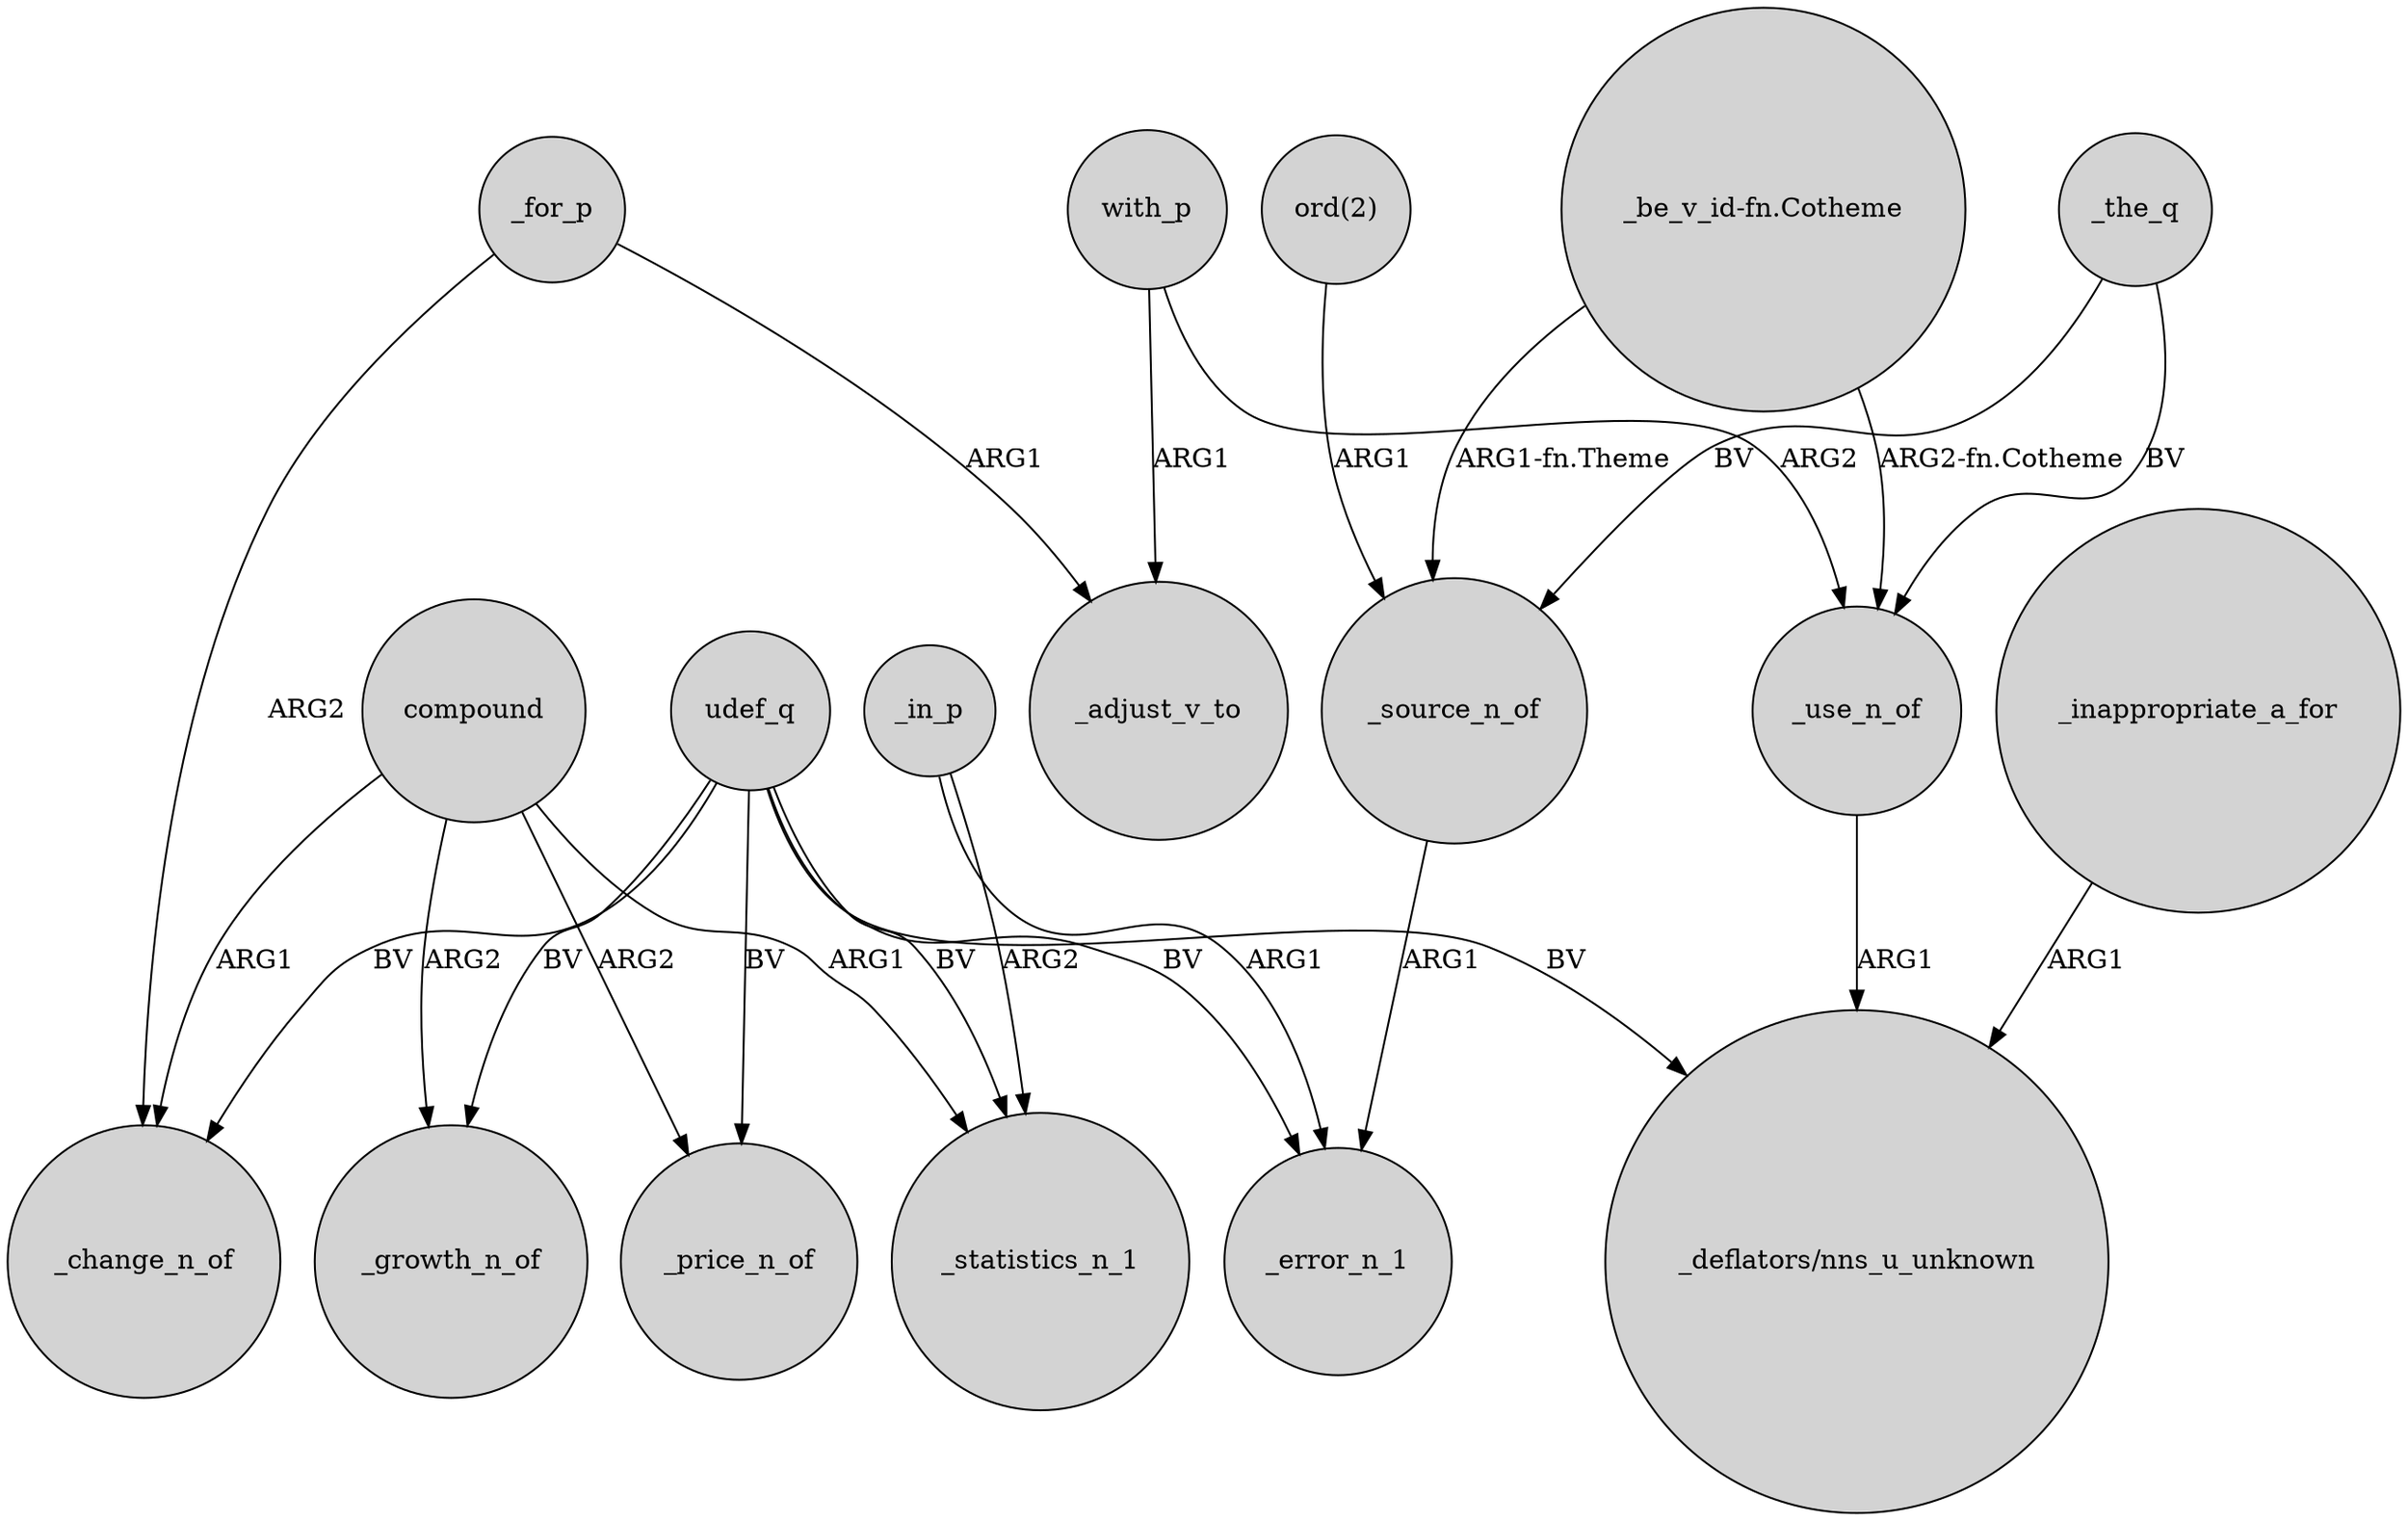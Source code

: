 digraph {
	node [shape=circle style=filled]
	udef_q -> _change_n_of [label=BV]
	"_be_v_id-fn.Cotheme" -> _source_n_of [label="ARG1-fn.Theme"]
	_the_q -> _use_n_of [label=BV]
	"_be_v_id-fn.Cotheme" -> _use_n_of [label="ARG2-fn.Cotheme"]
	_inappropriate_a_for -> "_deflators/nns_u_unknown" [label=ARG1]
	udef_q -> _price_n_of [label=BV]
	_in_p -> _error_n_1 [label=ARG1]
	udef_q -> _error_n_1 [label=BV]
	compound -> _statistics_n_1 [label=ARG1]
	udef_q -> "_deflators/nns_u_unknown" [label=BV]
	_for_p -> _adjust_v_to [label=ARG1]
	"ord(2)" -> _source_n_of [label=ARG1]
	udef_q -> _statistics_n_1 [label=BV]
	compound -> _price_n_of [label=ARG2]
	_for_p -> _change_n_of [label=ARG2]
	_use_n_of -> "_deflators/nns_u_unknown" [label=ARG1]
	_the_q -> _source_n_of [label=BV]
	compound -> _change_n_of [label=ARG1]
	compound -> _growth_n_of [label=ARG2]
	with_p -> _use_n_of [label=ARG2]
	udef_q -> _growth_n_of [label=BV]
	with_p -> _adjust_v_to [label=ARG1]
	_source_n_of -> _error_n_1 [label=ARG1]
	_in_p -> _statistics_n_1 [label=ARG2]
}
